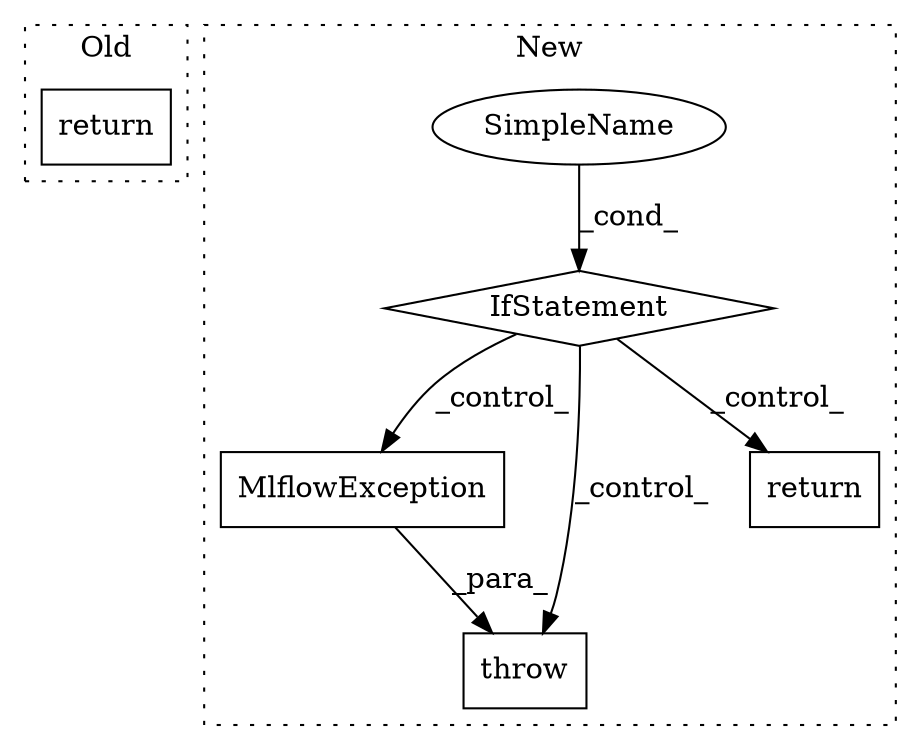 digraph G {
subgraph cluster0 {
1 [label="return" a="41" s="2594" l="7" shape="box"];
label = "Old";
style="dotted";
}
subgraph cluster1 {
2 [label="MlflowException" a="32" s="3628,3782" l="16,1" shape="box"];
3 [label="SimpleName" a="42" s="" l="" shape="ellipse"];
4 [label="throw" a="53" s="3622" l="6" shape="box"];
5 [label="IfStatement" a="25" s="3371,3400" l="4,2" shape="diamond"];
6 [label="return" a="41" s="3907" l="7" shape="box"];
label = "New";
style="dotted";
}
2 -> 4 [label="_para_"];
3 -> 5 [label="_cond_"];
5 -> 4 [label="_control_"];
5 -> 2 [label="_control_"];
5 -> 6 [label="_control_"];
}